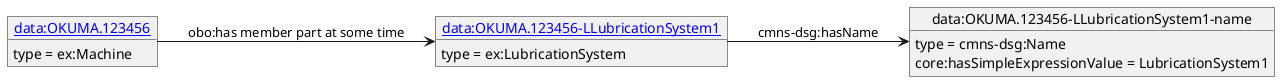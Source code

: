 @startuml
skinparam linetype polyline
left to right direction
object "[[./OKUMA.123456-LLubricationSystem1.html data:OKUMA.123456-LLubricationSystem1]]" as o1 {
 type = ex:LubricationSystem
 }
object "data:OKUMA.123456-LLubricationSystem1-name" as o2 {
 type = cmns-dsg:Name
 }
object "[[./OKUMA.123456.html data:OKUMA.123456]]" as o3 {
 type = ex:Machine
 }
o1 --> o2 : cmns-dsg:hasName
o2 : core:hasSimpleExpressionValue = LubricationSystem1
o3 --> o1 : obo:has member part at some time
@enduml
